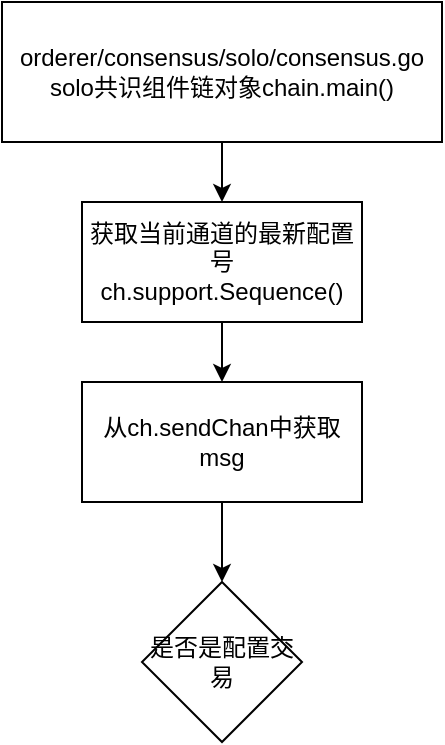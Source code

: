 <mxfile version="11.1.5" type="github" pages="1"><diagram id="W-9auxK7mqPpFj9N-lcO" name="Page-1"><mxGraphModel dx="946" dy="585" grid="1" gridSize="10" guides="1" tooltips="1" connect="1" arrows="1" fold="1" page="1" pageScale="1" pageWidth="827" pageHeight="1169" math="0" shadow="0"><root><mxCell id="0"/><mxCell id="1" parent="0"/><mxCell id="oxCnsI4h0D4IU-apSp10-4" value="" style="edgeStyle=orthogonalEdgeStyle;rounded=0;orthogonalLoop=1;jettySize=auto;html=1;" edge="1" parent="1" source="oxCnsI4h0D4IU-apSp10-2" target="oxCnsI4h0D4IU-apSp10-3"><mxGeometry relative="1" as="geometry"/></mxCell><mxCell id="oxCnsI4h0D4IU-apSp10-2" value="orderer/consensus/solo/consensus.go&lt;br&gt;solo共识组件链对象chain.main()" style="rounded=0;whiteSpace=wrap;html=1;" vertex="1" parent="1"><mxGeometry x="303" y="20" width="220" height="70" as="geometry"/></mxCell><mxCell id="oxCnsI4h0D4IU-apSp10-6" value="" style="edgeStyle=orthogonalEdgeStyle;rounded=0;orthogonalLoop=1;jettySize=auto;html=1;" edge="1" parent="1" source="oxCnsI4h0D4IU-apSp10-3" target="oxCnsI4h0D4IU-apSp10-5"><mxGeometry relative="1" as="geometry"/></mxCell><mxCell id="oxCnsI4h0D4IU-apSp10-3" value="获取当前通道的最新配置号&lt;br&gt;ch.support.Sequence()" style="rounded=0;whiteSpace=wrap;html=1;" vertex="1" parent="1"><mxGeometry x="343" y="120" width="140" height="60" as="geometry"/></mxCell><mxCell id="oxCnsI4h0D4IU-apSp10-8" value="" style="edgeStyle=orthogonalEdgeStyle;rounded=0;orthogonalLoop=1;jettySize=auto;html=1;" edge="1" parent="1" source="oxCnsI4h0D4IU-apSp10-5" target="oxCnsI4h0D4IU-apSp10-7"><mxGeometry relative="1" as="geometry"/></mxCell><mxCell id="oxCnsI4h0D4IU-apSp10-5" value="从ch.sendChan中获取msg" style="rounded=0;whiteSpace=wrap;html=1;" vertex="1" parent="1"><mxGeometry x="343" y="210" width="140" height="60" as="geometry"/></mxCell><mxCell id="oxCnsI4h0D4IU-apSp10-7" value="是否是配置交易" style="rhombus;whiteSpace=wrap;html=1;" vertex="1" parent="1"><mxGeometry x="373" y="310" width="80" height="80" as="geometry"/></mxCell></root></mxGraphModel></diagram></mxfile>